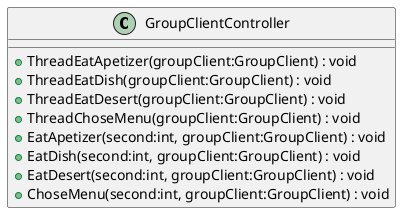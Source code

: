 @startuml
class GroupClientController {
    + ThreadEatApetizer(groupClient:GroupClient) : void
    + ThreadEatDish(groupClient:GroupClient) : void
    + ThreadEatDesert(groupClient:GroupClient) : void
    + ThreadChoseMenu(groupClient:GroupClient) : void
    + EatApetizer(second:int, groupClient:GroupClient) : void
    + EatDish(second:int, groupClient:GroupClient) : void
    + EatDesert(second:int, groupClient:GroupClient) : void
    + ChoseMenu(second:int, groupClient:GroupClient) : void
}
@enduml
